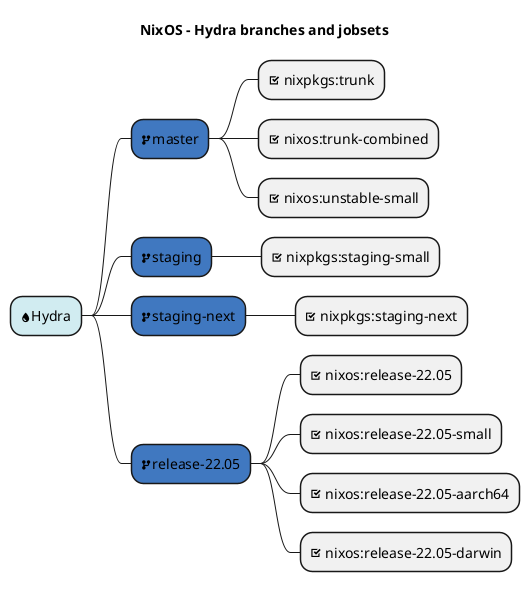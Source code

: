 @startmindmap
title NixOS - Hydra branches and jobsets

<style>
mindmapDiagram {
  :depth(0) {
    BackGroundColor d1ecf1
  }
  :depth(1) {
    BackGroundColor 4078c0
  }
}
</style>

* <&droplet>Hydra
** <&fork>master
*** <&task> nixpkgs:trunk
*** <&task> nixos:trunk-combined
*** <&task> nixos:unstable-small
** <&fork>staging
*** <&task> nixpkgs:staging-small
** <&fork>staging-next
*** <&task> nixpkgs:staging-next
** <&fork>release-22.05
*** <&task> nixos:release-22.05
*** <&task> nixos:release-22.05-small
*** <&task> nixos:release-22.05-aarch64
*** <&task> nixos:release-22.05-darwin

@endmindmap
